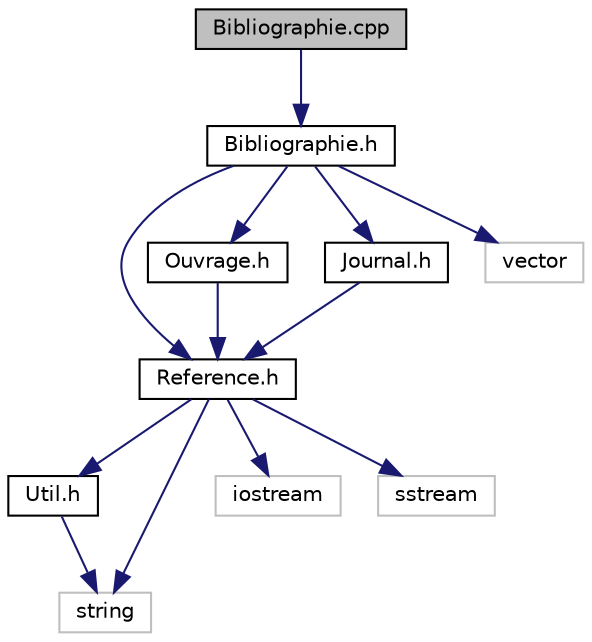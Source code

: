 digraph "Bibliographie.cpp"
{
  edge [fontname="Helvetica",fontsize="10",labelfontname="Helvetica",labelfontsize="10"];
  node [fontname="Helvetica",fontsize="10",shape=record];
  Node0 [label="Bibliographie.cpp",height=0.2,width=0.4,color="black", fillcolor="grey75", style="filled", fontcolor="black"];
  Node0 -> Node1 [color="midnightblue",fontsize="10",style="solid",fontname="Helvetica"];
  Node1 [label="Bibliographie.h",height=0.2,width=0.4,color="black", fillcolor="white", style="filled",URL="$Bibliographie_8h.html",tooltip="Classe pour gérer les références Bibliographie. "];
  Node1 -> Node2 [color="midnightblue",fontsize="10",style="solid",fontname="Helvetica"];
  Node2 [label="Reference.h",height=0.2,width=0.4,color="black", fillcolor="white", style="filled",URL="$Reference_8h.html",tooltip="Classe de base abstraite Reference. "];
  Node2 -> Node3 [color="midnightblue",fontsize="10",style="solid",fontname="Helvetica"];
  Node3 [label="Util.h",height=0.2,width=0.4,color="black", fillcolor="white", style="filled",URL="$Util_8h_source.html"];
  Node3 -> Node4 [color="midnightblue",fontsize="10",style="solid",fontname="Helvetica"];
  Node4 [label="string",height=0.2,width=0.4,color="grey75", fillcolor="white", style="filled"];
  Node2 -> Node5 [color="midnightblue",fontsize="10",style="solid",fontname="Helvetica"];
  Node5 [label="iostream",height=0.2,width=0.4,color="grey75", fillcolor="white", style="filled"];
  Node2 -> Node4 [color="midnightblue",fontsize="10",style="solid",fontname="Helvetica"];
  Node2 -> Node6 [color="midnightblue",fontsize="10",style="solid",fontname="Helvetica"];
  Node6 [label="sstream",height=0.2,width=0.4,color="grey75", fillcolor="white", style="filled"];
  Node1 -> Node7 [color="midnightblue",fontsize="10",style="solid",fontname="Helvetica"];
  Node7 [label="Ouvrage.h",height=0.2,width=0.4,color="black", fillcolor="white", style="filled",URL="$Ouvrage_8h.html",tooltip="Classe Ouvrage dérivée de Reference. "];
  Node7 -> Node2 [color="midnightblue",fontsize="10",style="solid",fontname="Helvetica"];
  Node1 -> Node8 [color="midnightblue",fontsize="10",style="solid",fontname="Helvetica"];
  Node8 [label="Journal.h",height=0.2,width=0.4,color="black", fillcolor="white", style="filled",URL="$Journal_8h.html",tooltip="Classe Journal dérivée de Reference. "];
  Node8 -> Node2 [color="midnightblue",fontsize="10",style="solid",fontname="Helvetica"];
  Node1 -> Node9 [color="midnightblue",fontsize="10",style="solid",fontname="Helvetica"];
  Node9 [label="vector",height=0.2,width=0.4,color="grey75", fillcolor="white", style="filled"];
}
